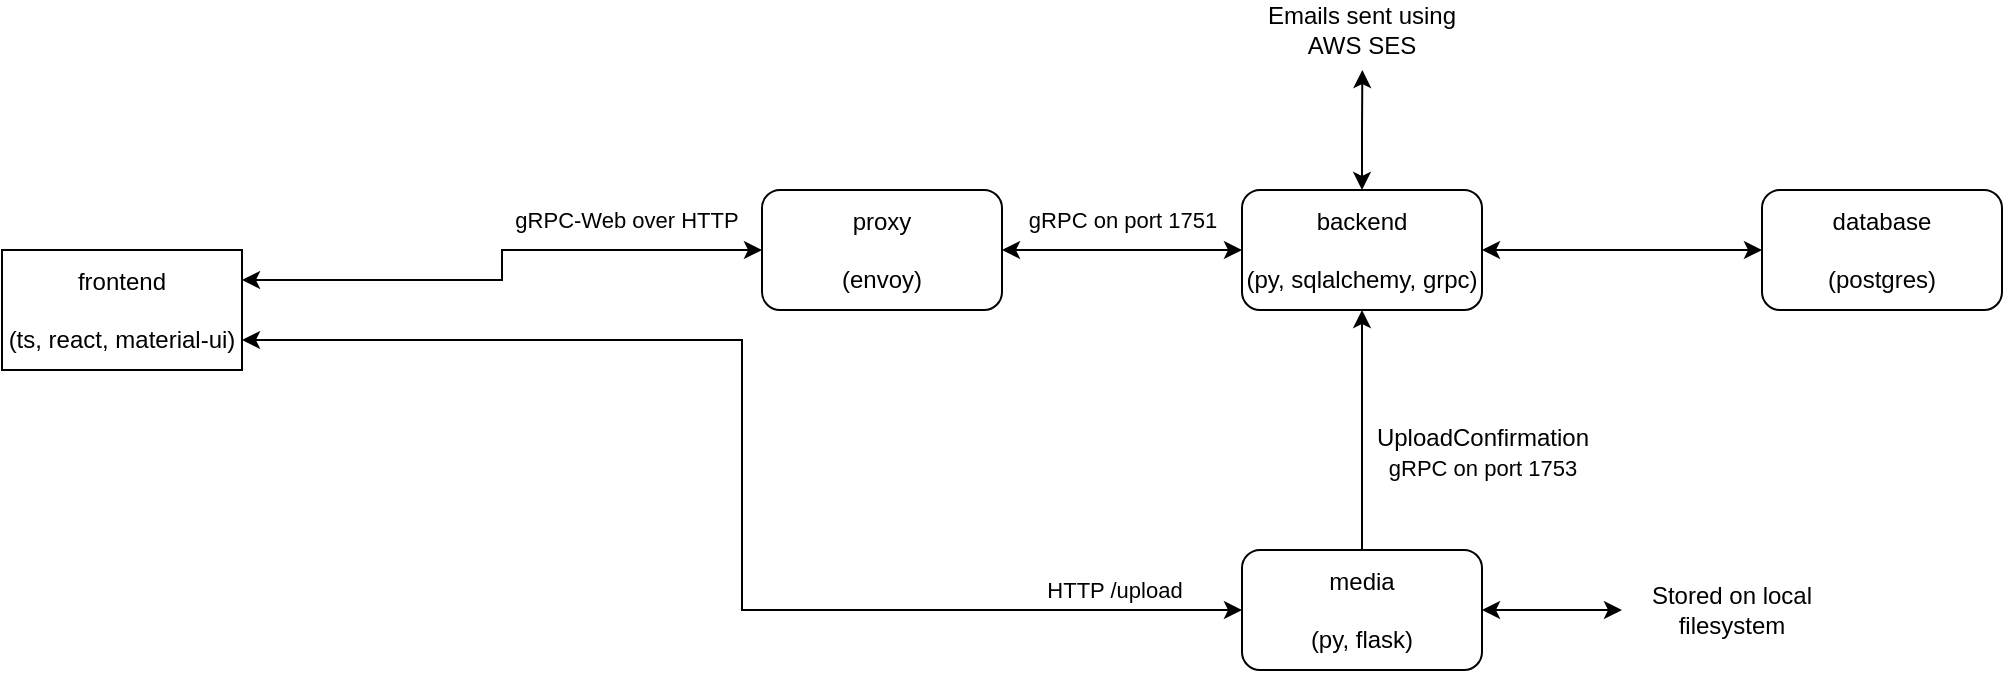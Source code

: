 <mxfile version="14.8.4" type="device"><diagram id="LAGGklJm4MNZ-Bygs_Hm" name="Page-1"><mxGraphModel dx="1186" dy="767" grid="1" gridSize="10" guides="1" tooltips="1" connect="1" arrows="1" fold="1" page="1" pageScale="1" pageWidth="850" pageHeight="1100" math="0" shadow="0"><root><mxCell id="0"/><mxCell id="1" parent="0"/><mxCell id="CCTqjdVqDfH_1ivuuYGM-35" style="edgeStyle=orthogonalEdgeStyle;rounded=0;orthogonalLoop=1;jettySize=auto;html=1;exitX=1;exitY=0.5;exitDx=0;exitDy=0;entryX=0;entryY=0.5;entryDx=0;entryDy=0;startArrow=classic;startFill=1;" parent="1" source="CCTqjdVqDfH_1ivuuYGM-2" target="CCTqjdVqDfH_1ivuuYGM-34" edge="1"><mxGeometry relative="1" as="geometry"/></mxCell><mxCell id="CCTqjdVqDfH_1ivuuYGM-40" style="edgeStyle=orthogonalEdgeStyle;rounded=0;orthogonalLoop=1;jettySize=auto;html=1;exitX=0.5;exitY=0;exitDx=0;exitDy=0;startArrow=classic;startFill=1;" parent="1" source="CCTqjdVqDfH_1ivuuYGM-2" edge="1"><mxGeometry relative="1" as="geometry"><mxPoint x="680.176" y="90" as="targetPoint"/></mxGeometry></mxCell><mxCell id="CCTqjdVqDfH_1ivuuYGM-2" value="&lt;div&gt;backend&lt;/div&gt;&lt;div&gt;&lt;br&gt;&lt;/div&gt;&lt;div&gt;(py, sqlalchemy, grpc)&lt;br&gt;&lt;/div&gt;" style="rounded=1;whiteSpace=wrap;html=1;" parent="1" vertex="1"><mxGeometry x="620" y="150" width="120" height="60" as="geometry"/></mxCell><mxCell id="CCTqjdVqDfH_1ivuuYGM-20" style="edgeStyle=orthogonalEdgeStyle;rounded=0;orthogonalLoop=1;jettySize=auto;html=1;exitX=1;exitY=0.75;exitDx=0;exitDy=0;entryX=0;entryY=0.5;entryDx=0;entryDy=0;startArrow=classic;startFill=1;labelBackgroundColor=none;" parent="1" source="CCTqjdVqDfH_1ivuuYGM-3" target="CCTqjdVqDfH_1ivuuYGM-4" edge="1"><mxGeometry relative="1" as="geometry"/></mxCell><mxCell id="CCTqjdVqDfH_1ivuuYGM-32" value="HTTP /upload" style="edgeLabel;html=1;align=center;verticalAlign=middle;resizable=0;points=[];labelBackgroundColor=none;" parent="CCTqjdVqDfH_1ivuuYGM-20" vertex="1" connectable="0"><mxGeometry x="0.929" y="-3" relative="1" as="geometry"><mxPoint x="-42" y="-13" as="offset"/></mxGeometry></mxCell><mxCell id="CCTqjdVqDfH_1ivuuYGM-24" style="edgeStyle=orthogonalEdgeStyle;rounded=0;orthogonalLoop=1;jettySize=auto;html=1;exitX=1;exitY=0.25;exitDx=0;exitDy=0;entryX=0;entryY=0.5;entryDx=0;entryDy=0;startArrow=classic;startFill=1;" parent="1" source="CCTqjdVqDfH_1ivuuYGM-3" target="CCTqjdVqDfH_1ivuuYGM-18" edge="1"><mxGeometry relative="1" as="geometry"/></mxCell><mxCell id="CCTqjdVqDfH_1ivuuYGM-28" value="gRPC-Web over HTTP" style="edgeLabel;html=1;align=center;verticalAlign=middle;resizable=0;points=[];labelBackgroundColor=none;" parent="CCTqjdVqDfH_1ivuuYGM-24" vertex="1" connectable="0"><mxGeometry x="0.807" y="-5" relative="1" as="geometry"><mxPoint x="-42" y="-20" as="offset"/></mxGeometry></mxCell><mxCell id="CCTqjdVqDfH_1ivuuYGM-3" value="&lt;div&gt;frontend&lt;/div&gt;&lt;div&gt;&lt;br&gt;&lt;/div&gt;(ts, react, material-ui)" style="rounded=0;whiteSpace=wrap;html=1;" parent="1" vertex="1"><mxGeometry y="180" width="120" height="60" as="geometry"/></mxCell><mxCell id="CCTqjdVqDfH_1ivuuYGM-17" style="edgeStyle=orthogonalEdgeStyle;rounded=0;orthogonalLoop=1;jettySize=auto;html=1;exitX=0.5;exitY=0;exitDx=0;exitDy=0;entryX=0.5;entryY=1;entryDx=0;entryDy=0;startArrow=none;startFill=0;" parent="1" source="CCTqjdVqDfH_1ivuuYGM-4" target="CCTqjdVqDfH_1ivuuYGM-2" edge="1"><mxGeometry relative="1" as="geometry"/></mxCell><mxCell id="CCTqjdVqDfH_1ivuuYGM-33" value="&lt;div&gt;&lt;div style=&quot;color: rgb(0, 0, 0); font-weight: normal; font-size: 12px; line-height: 18px;&quot;&gt;&lt;div&gt;&lt;span style=&quot;color: #000000&quot;&gt;UploadConfirmation&lt;/span&gt;&lt;/div&gt;&lt;/div&gt;&lt;/div&gt;&lt;div&gt;gRPC on port 1753&lt;/div&gt;" style="edgeLabel;html=1;align=center;verticalAlign=middle;resizable=0;points=[];labelBackgroundColor=none;" parent="CCTqjdVqDfH_1ivuuYGM-17" vertex="1" connectable="0"><mxGeometry x="-0.167" y="-3" relative="1" as="geometry"><mxPoint x="57" as="offset"/></mxGeometry></mxCell><mxCell id="CCTqjdVqDfH_1ivuuYGM-37" style="edgeStyle=orthogonalEdgeStyle;rounded=0;orthogonalLoop=1;jettySize=auto;html=1;exitX=1;exitY=0.5;exitDx=0;exitDy=0;startArrow=classic;startFill=1;" parent="1" source="CCTqjdVqDfH_1ivuuYGM-4" edge="1"><mxGeometry relative="1" as="geometry"><mxPoint x="810" y="360" as="targetPoint"/></mxGeometry></mxCell><mxCell id="CCTqjdVqDfH_1ivuuYGM-4" value="&lt;div&gt;media&lt;/div&gt;&lt;div&gt;&lt;br&gt;&lt;/div&gt;&lt;div&gt;(py, flask)&lt;br&gt;&lt;/div&gt;" style="rounded=1;whiteSpace=wrap;html=1;" parent="1" vertex="1"><mxGeometry x="620" y="330" width="120" height="60" as="geometry"/></mxCell><mxCell id="CCTqjdVqDfH_1ivuuYGM-26" style="edgeStyle=orthogonalEdgeStyle;rounded=0;orthogonalLoop=1;jettySize=auto;html=1;exitX=1;exitY=0.5;exitDx=0;exitDy=0;entryX=0;entryY=0.5;entryDx=0;entryDy=0;startArrow=classic;startFill=1;labelBackgroundColor=none;" parent="1" source="CCTqjdVqDfH_1ivuuYGM-18" target="CCTqjdVqDfH_1ivuuYGM-2" edge="1"><mxGeometry relative="1" as="geometry"/></mxCell><mxCell id="CCTqjdVqDfH_1ivuuYGM-30" value="gRPC on port 1751" style="edgeLabel;html=1;align=center;verticalAlign=middle;resizable=0;points=[];labelBackgroundColor=none;" parent="CCTqjdVqDfH_1ivuuYGM-26" vertex="1" connectable="0"><mxGeometry x="0.333" y="-3" relative="1" as="geometry"><mxPoint x="-20" y="-18" as="offset"/></mxGeometry></mxCell><mxCell id="CCTqjdVqDfH_1ivuuYGM-18" value="&lt;div&gt;proxy&lt;/div&gt;&lt;div&gt;&lt;br&gt;&lt;/div&gt;&lt;div&gt;(envoy)&lt;br&gt;&lt;/div&gt;" style="rounded=1;whiteSpace=wrap;html=1;" parent="1" vertex="1"><mxGeometry x="380" y="150" width="120" height="60" as="geometry"/></mxCell><mxCell id="CCTqjdVqDfH_1ivuuYGM-34" value="&lt;div&gt;database&lt;/div&gt;&lt;div&gt;&lt;br&gt;&lt;/div&gt;&lt;div&gt;(postgres)&lt;br&gt;&lt;/div&gt;" style="rounded=1;whiteSpace=wrap;html=1;" parent="1" vertex="1"><mxGeometry x="880" y="150" width="120" height="60" as="geometry"/></mxCell><mxCell id="CCTqjdVqDfH_1ivuuYGM-38" value="Stored on local filesystem" style="text;html=1;strokeColor=none;fillColor=none;align=center;verticalAlign=middle;whiteSpace=wrap;rounded=0;labelBackgroundColor=none;" parent="1" vertex="1"><mxGeometry x="820" y="350" width="90" height="20" as="geometry"/></mxCell><mxCell id="CCTqjdVqDfH_1ivuuYGM-39" value="Emails sent using AWS SES" style="text;html=1;strokeColor=none;fillColor=none;align=center;verticalAlign=middle;whiteSpace=wrap;rounded=0;labelBackgroundColor=none;" parent="1" vertex="1"><mxGeometry x="630" y="60" width="100" height="20" as="geometry"/></mxCell></root></mxGraphModel></diagram></mxfile>
